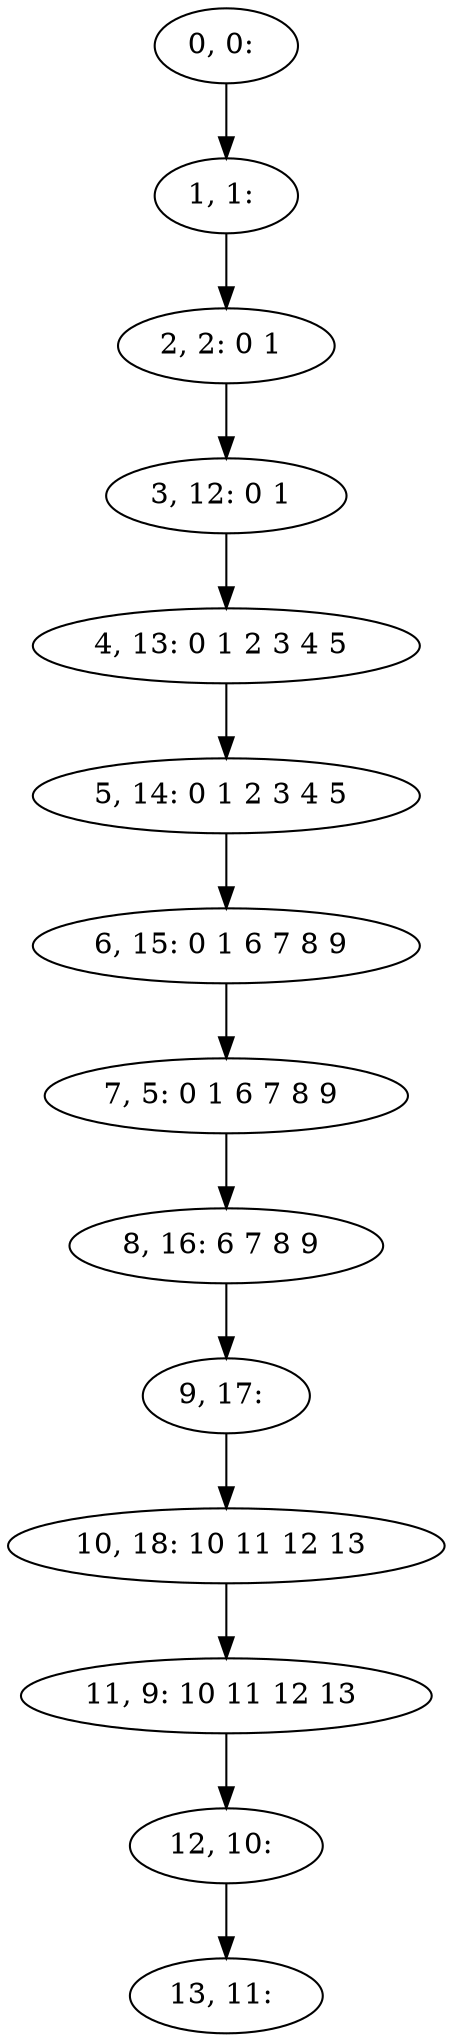 digraph G {
0[label="0, 0: "];
1[label="1, 1: "];
2[label="2, 2: 0 1 "];
3[label="3, 12: 0 1 "];
4[label="4, 13: 0 1 2 3 4 5 "];
5[label="5, 14: 0 1 2 3 4 5 "];
6[label="6, 15: 0 1 6 7 8 9 "];
7[label="7, 5: 0 1 6 7 8 9 "];
8[label="8, 16: 6 7 8 9 "];
9[label="9, 17: "];
10[label="10, 18: 10 11 12 13 "];
11[label="11, 9: 10 11 12 13 "];
12[label="12, 10: "];
13[label="13, 11: "];
0->1 ;
1->2 ;
2->3 ;
3->4 ;
4->5 ;
5->6 ;
6->7 ;
7->8 ;
8->9 ;
9->10 ;
10->11 ;
11->12 ;
12->13 ;
}
